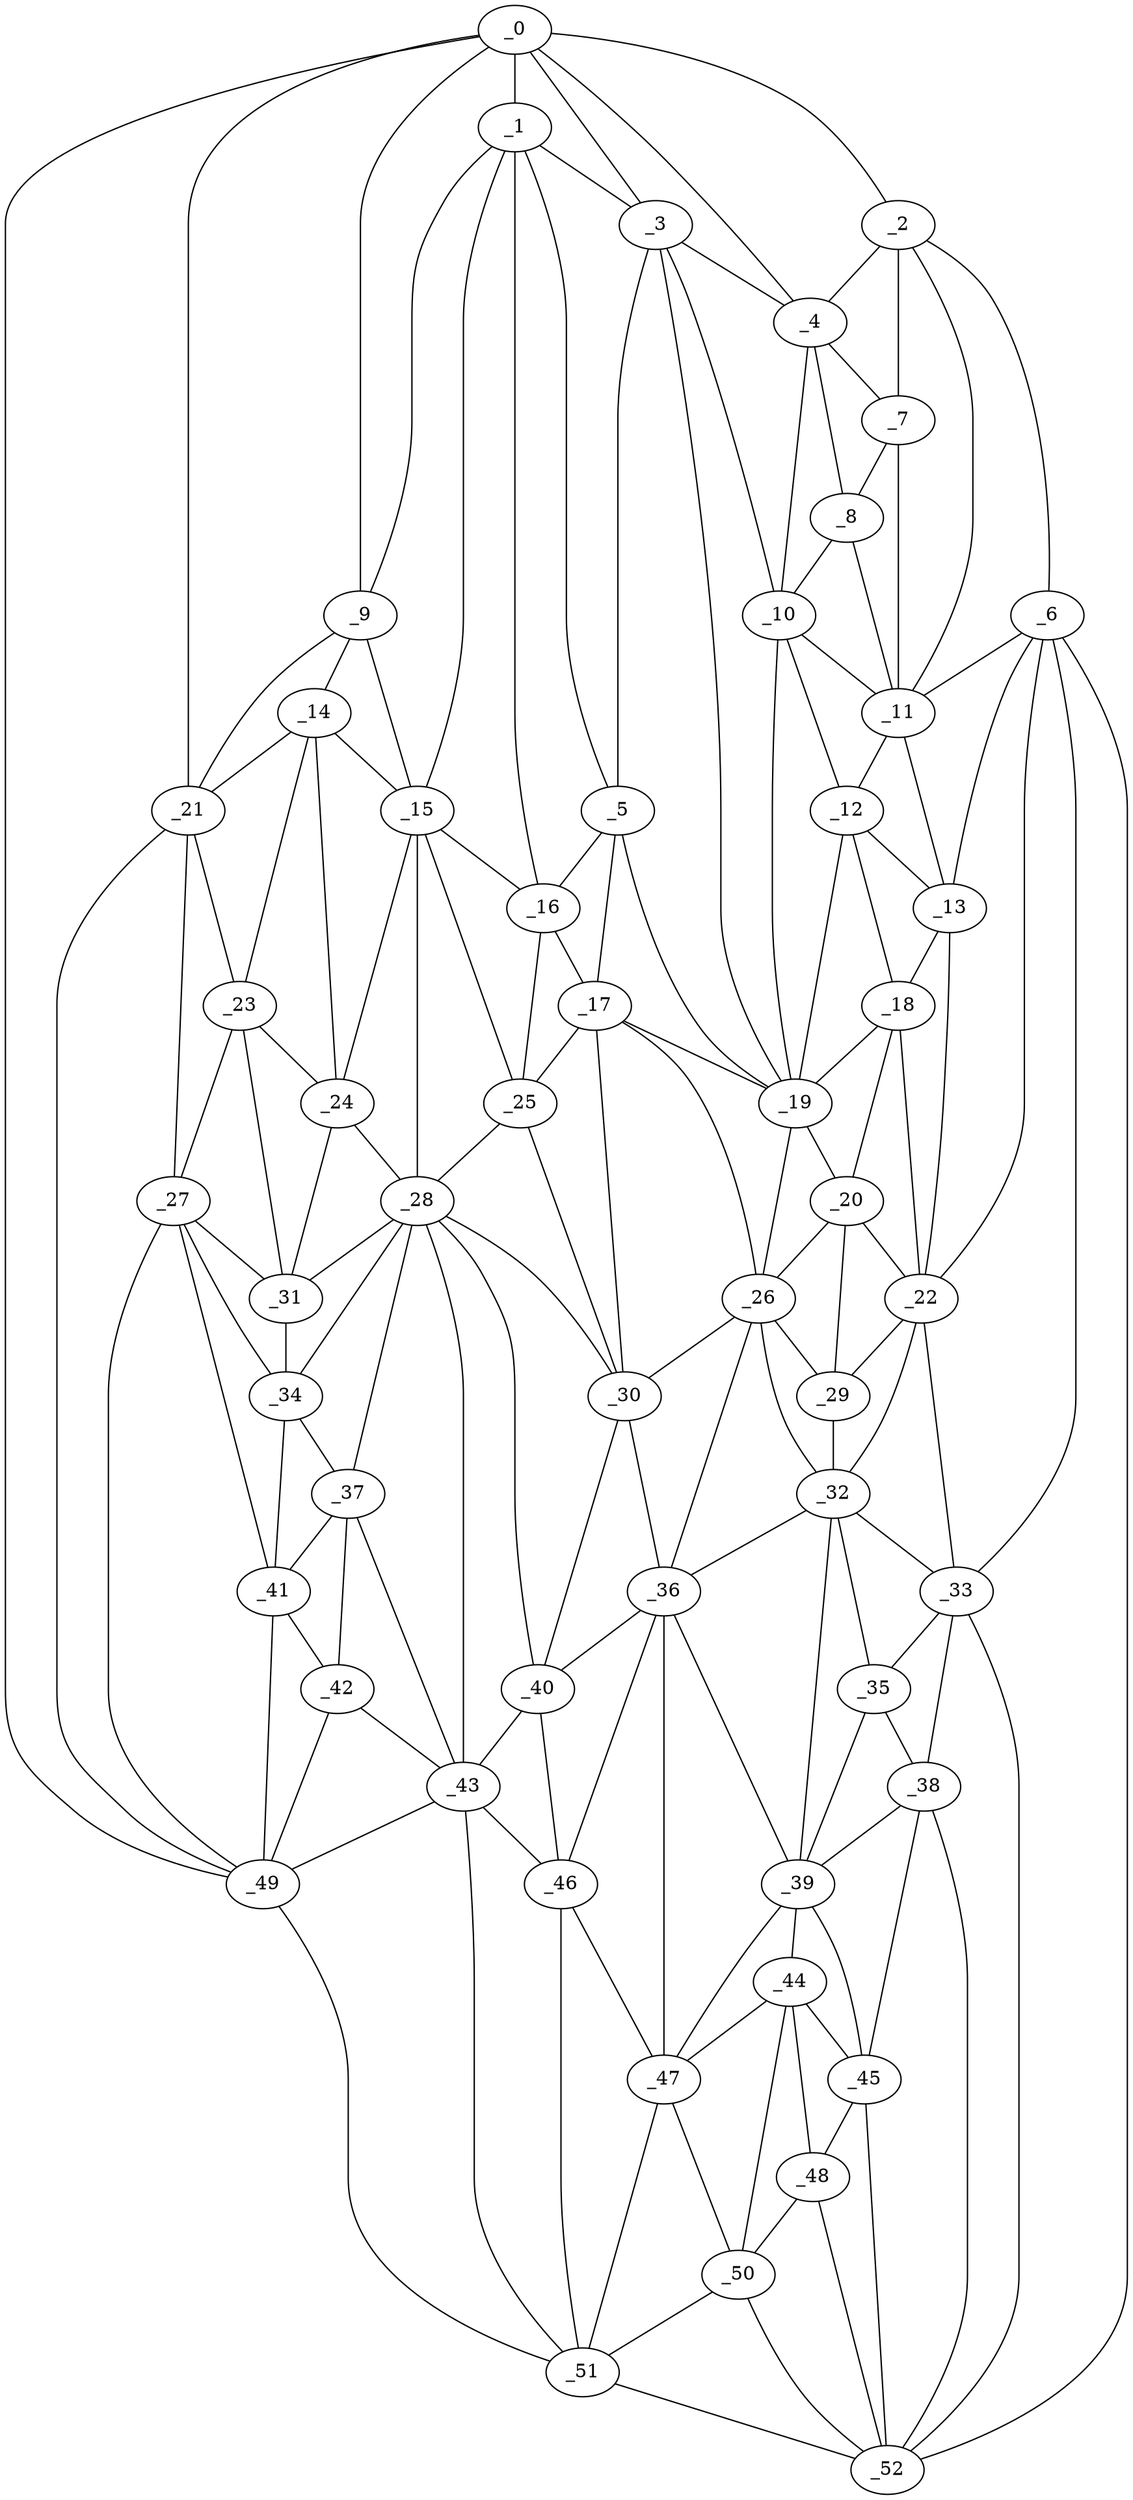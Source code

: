 graph "obj79__270.gxl" {
	_0	 [x=21,
		y=6];
	_1	 [x=24,
		y=28];
	_0 -- _1	 [valence=1];
	_2	 [x=24,
		y=94];
	_0 -- _2	 [valence=1];
	_3	 [x=25,
		y=56];
	_0 -- _3	 [valence=2];
	_4	 [x=25,
		y=70];
	_0 -- _4	 [valence=2];
	_9	 [x=36,
		y=9];
	_0 -- _9	 [valence=1];
	_21	 [x=57,
		y=7];
	_0 -- _21	 [valence=1];
	_49	 [x=95,
		y=3];
	_0 -- _49	 [valence=1];
	_1 -- _3	 [valence=2];
	_5	 [x=26,
		y=51];
	_1 -- _5	 [valence=1];
	_1 -- _9	 [valence=2];
	_15	 [x=51,
		y=29];
	_1 -- _15	 [valence=2];
	_16	 [x=51,
		y=39];
	_1 -- _16	 [valence=2];
	_2 -- _4	 [valence=2];
	_6	 [x=26,
		y=124];
	_2 -- _6	 [valence=1];
	_7	 [x=29,
		y=88];
	_2 -- _7	 [valence=2];
	_11	 [x=43,
		y=87];
	_2 -- _11	 [valence=1];
	_3 -- _4	 [valence=2];
	_3 -- _5	 [valence=2];
	_10	 [x=37,
		y=77];
	_3 -- _10	 [valence=2];
	_19	 [x=53,
		y=56];
	_3 -- _19	 [valence=2];
	_4 -- _7	 [valence=2];
	_8	 [x=33,
		y=85];
	_4 -- _8	 [valence=2];
	_4 -- _10	 [valence=2];
	_5 -- _16	 [valence=2];
	_17	 [x=51,
		y=45];
	_5 -- _17	 [valence=2];
	_5 -- _19	 [valence=2];
	_6 -- _11	 [valence=2];
	_13	 [x=48,
		y=86];
	_6 -- _13	 [valence=2];
	_22	 [x=57,
		y=84];
	_6 -- _22	 [valence=2];
	_33	 [x=71,
		y=85];
	_6 -- _33	 [valence=2];
	_52	 [x=108,
		y=123];
	_6 -- _52	 [valence=1];
	_7 -- _8	 [valence=2];
	_7 -- _11	 [valence=2];
	_8 -- _10	 [valence=2];
	_8 -- _11	 [valence=2];
	_14	 [x=49,
		y=13];
	_9 -- _14	 [valence=2];
	_9 -- _15	 [valence=2];
	_9 -- _21	 [valence=2];
	_10 -- _11	 [valence=1];
	_12	 [x=46,
		y=77];
	_10 -- _12	 [valence=2];
	_10 -- _19	 [valence=1];
	_11 -- _12	 [valence=2];
	_11 -- _13	 [valence=1];
	_12 -- _13	 [valence=2];
	_18	 [x=51,
		y=77];
	_12 -- _18	 [valence=2];
	_12 -- _19	 [valence=1];
	_13 -- _18	 [valence=2];
	_13 -- _22	 [valence=2];
	_14 -- _15	 [valence=2];
	_14 -- _21	 [valence=1];
	_23	 [x=58,
		y=15];
	_14 -- _23	 [valence=1];
	_24	 [x=59,
		y=24];
	_14 -- _24	 [valence=1];
	_15 -- _16	 [valence=1];
	_15 -- _24	 [valence=2];
	_25	 [x=60,
		y=37];
	_15 -- _25	 [valence=2];
	_28	 [x=63,
		y=31];
	_15 -- _28	 [valence=2];
	_16 -- _17	 [valence=2];
	_16 -- _25	 [valence=2];
	_17 -- _19	 [valence=2];
	_17 -- _25	 [valence=1];
	_26	 [x=61,
		y=55];
	_17 -- _26	 [valence=1];
	_30	 [x=65,
		y=43];
	_17 -- _30	 [valence=2];
	_18 -- _19	 [valence=2];
	_20	 [x=54,
		y=76];
	_18 -- _20	 [valence=1];
	_18 -- _22	 [valence=2];
	_19 -- _20	 [valence=2];
	_19 -- _26	 [valence=2];
	_20 -- _22	 [valence=2];
	_20 -- _26	 [valence=2];
	_29	 [x=63,
		y=76];
	_20 -- _29	 [valence=2];
	_21 -- _23	 [valence=2];
	_27	 [x=62,
		y=11];
	_21 -- _27	 [valence=2];
	_21 -- _49	 [valence=2];
	_22 -- _29	 [valence=2];
	_32	 [x=67,
		y=77];
	_22 -- _32	 [valence=2];
	_22 -- _33	 [valence=1];
	_23 -- _24	 [valence=1];
	_23 -- _27	 [valence=1];
	_31	 [x=66,
		y=20];
	_23 -- _31	 [valence=2];
	_24 -- _28	 [valence=1];
	_24 -- _31	 [valence=2];
	_25 -- _28	 [valence=2];
	_25 -- _30	 [valence=2];
	_26 -- _29	 [valence=2];
	_26 -- _30	 [valence=2];
	_26 -- _32	 [valence=2];
	_36	 [x=74,
		y=53];
	_26 -- _36	 [valence=2];
	_27 -- _31	 [valence=1];
	_34	 [x=72,
		y=21];
	_27 -- _34	 [valence=2];
	_41	 [x=84,
		y=13];
	_27 -- _41	 [valence=2];
	_27 -- _49	 [valence=2];
	_28 -- _30	 [valence=2];
	_28 -- _31	 [valence=2];
	_28 -- _34	 [valence=2];
	_37	 [x=77,
		y=22];
	_28 -- _37	 [valence=1];
	_40	 [x=83,
		y=44];
	_28 -- _40	 [valence=2];
	_43	 [x=87,
		y=33];
	_28 -- _43	 [valence=1];
	_29 -- _32	 [valence=2];
	_30 -- _36	 [valence=2];
	_30 -- _40	 [valence=2];
	_31 -- _34	 [valence=2];
	_32 -- _33	 [valence=2];
	_35	 [x=73,
		y=79];
	_32 -- _35	 [valence=2];
	_32 -- _36	 [valence=2];
	_39	 [x=80,
		y=77];
	_32 -- _39	 [valence=1];
	_33 -- _35	 [valence=2];
	_38	 [x=79,
		y=86];
	_33 -- _38	 [valence=2];
	_33 -- _52	 [valence=1];
	_34 -- _37	 [valence=2];
	_34 -- _41	 [valence=1];
	_35 -- _38	 [valence=2];
	_35 -- _39	 [valence=2];
	_36 -- _39	 [valence=2];
	_36 -- _40	 [valence=1];
	_46	 [x=89,
		y=52];
	_36 -- _46	 [valence=2];
	_47	 [x=90,
		y=59];
	_36 -- _47	 [valence=2];
	_37 -- _41	 [valence=2];
	_42	 [x=85,
		y=20];
	_37 -- _42	 [valence=2];
	_37 -- _43	 [valence=2];
	_38 -- _39	 [valence=2];
	_45	 [x=88,
		y=86];
	_38 -- _45	 [valence=2];
	_38 -- _52	 [valence=1];
	_44	 [x=88,
		y=76];
	_39 -- _44	 [valence=2];
	_39 -- _45	 [valence=2];
	_39 -- _47	 [valence=2];
	_40 -- _43	 [valence=2];
	_40 -- _46	 [valence=2];
	_41 -- _42	 [valence=2];
	_41 -- _49	 [valence=2];
	_42 -- _43	 [valence=2];
	_42 -- _49	 [valence=2];
	_43 -- _46	 [valence=1];
	_43 -- _49	 [valence=2];
	_51	 [x=103,
		y=68];
	_43 -- _51	 [valence=1];
	_44 -- _45	 [valence=2];
	_44 -- _47	 [valence=1];
	_48	 [x=93,
		y=86];
	_44 -- _48	 [valence=2];
	_50	 [x=97,
		y=76];
	_44 -- _50	 [valence=2];
	_45 -- _48	 [valence=1];
	_45 -- _52	 [valence=2];
	_46 -- _47	 [valence=2];
	_46 -- _51	 [valence=2];
	_47 -- _50	 [valence=2];
	_47 -- _51	 [valence=1];
	_48 -- _50	 [valence=1];
	_48 -- _52	 [valence=2];
	_49 -- _51	 [valence=1];
	_50 -- _51	 [valence=2];
	_50 -- _52	 [valence=2];
	_51 -- _52	 [valence=1];
}
